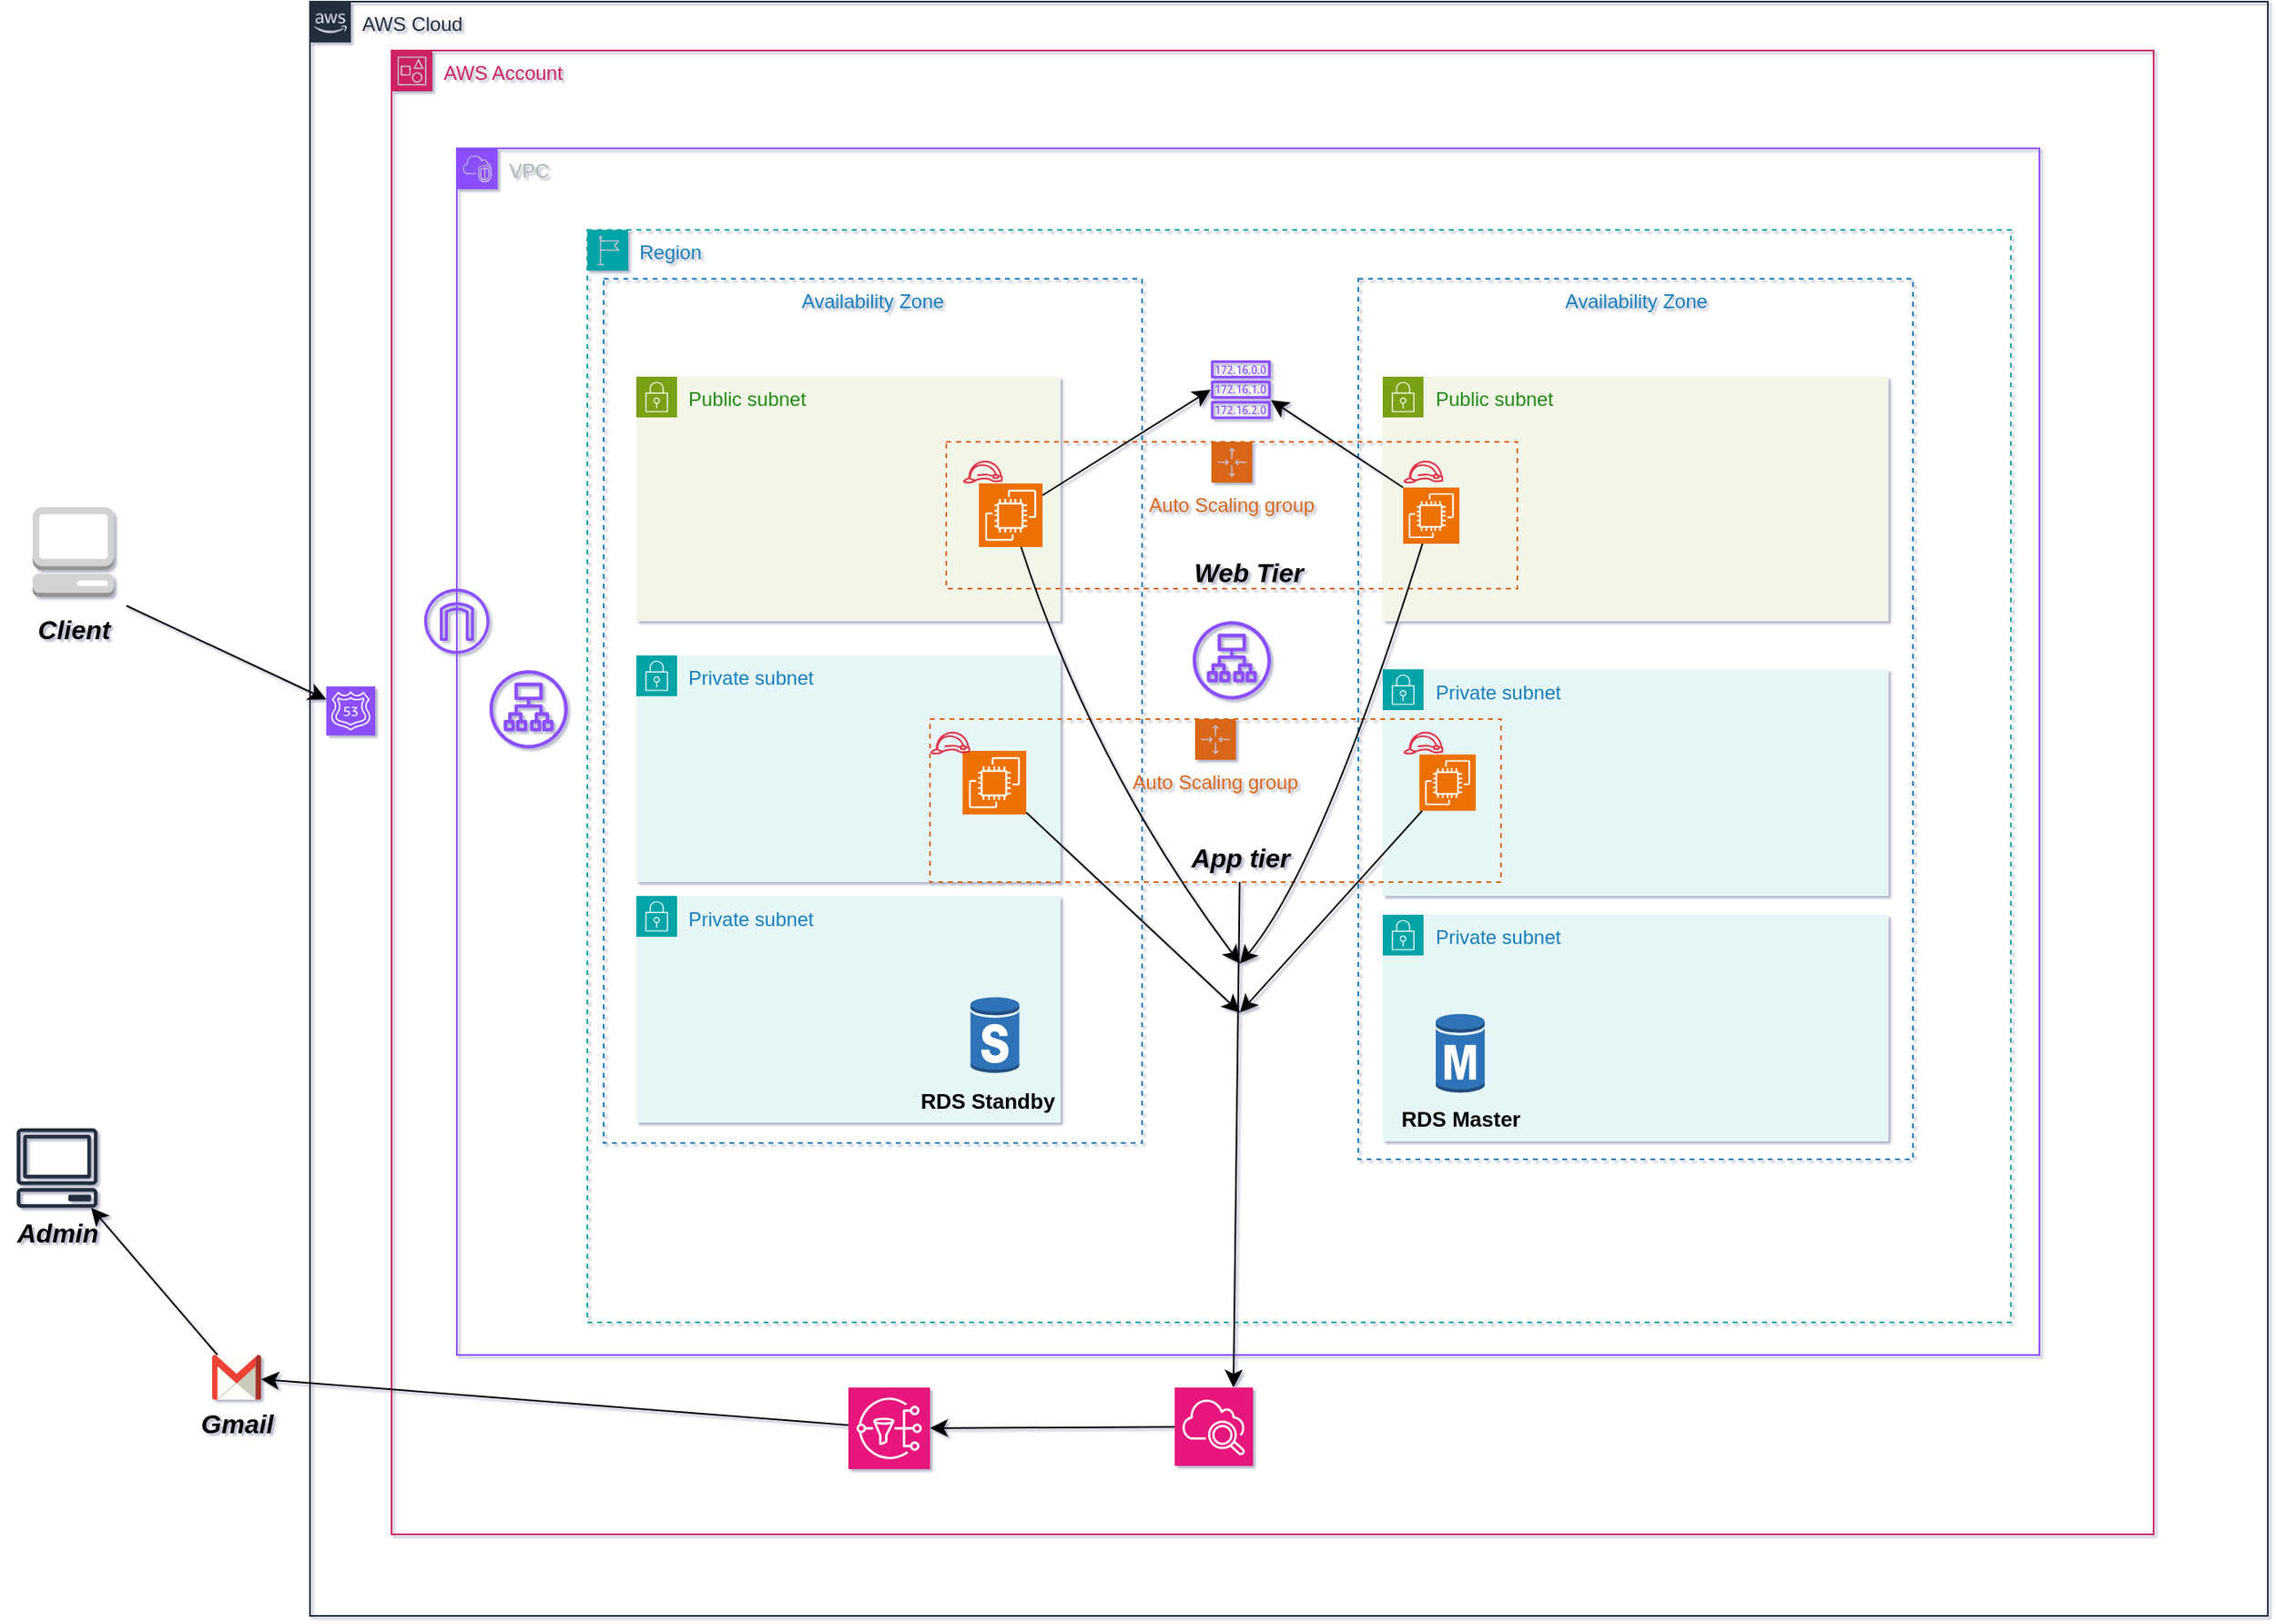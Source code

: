 <mxfile version="26.0.16">
  <diagram name="Page-1" id="qZybTjs-N-7uPFmcDwUn">
    <mxGraphModel dx="2136" dy="1506" grid="1" gridSize="10" guides="1" tooltips="1" connect="1" arrows="1" fold="1" page="1" pageScale="1" pageWidth="1100" pageHeight="850" background="#ffffff" math="0" shadow="1">
      <root>
        <mxCell id="0" />
        <mxCell id="1" parent="0" />
        <mxCell id="zWWZtWSFwz_C1q-5I-bs-9" value="AWS Cloud" style="points=[[0,0],[0.25,0],[0.5,0],[0.75,0],[1,0],[1,0.25],[1,0.5],[1,0.75],[1,1],[0.75,1],[0.5,1],[0.25,1],[0,1],[0,0.75],[0,0.5],[0,0.25]];outlineConnect=0;gradientColor=none;html=1;whiteSpace=wrap;fontSize=12;fontStyle=0;container=1;pointerEvents=0;collapsible=0;recursiveResize=0;shape=mxgraph.aws4.group;grIcon=mxgraph.aws4.group_aws_cloud_alt;strokeColor=#232F3E;fillColor=none;verticalAlign=top;align=left;spacingLeft=30;fontColor=#232F3E;dashed=0;" parent="1" vertex="1">
          <mxGeometry x="-260" y="-740" width="1200" height="990" as="geometry" />
        </mxCell>
        <mxCell id="Ro--WaHBfZd03FYafhZy-1" value="AWS Account" style="points=[[0,0],[0.25,0],[0.5,0],[0.75,0],[1,0],[1,0.25],[1,0.5],[1,0.75],[1,1],[0.75,1],[0.5,1],[0.25,1],[0,1],[0,0.75],[0,0.5],[0,0.25]];outlineConnect=0;gradientColor=none;html=1;whiteSpace=wrap;fontSize=12;fontStyle=0;container=1;pointerEvents=0;collapsible=0;recursiveResize=0;shape=mxgraph.aws4.group;grIcon=mxgraph.aws4.group_account;strokeColor=#CD2264;fillColor=none;verticalAlign=top;align=left;spacingLeft=30;fontColor=#CD2264;dashed=0;" parent="zWWZtWSFwz_C1q-5I-bs-9" vertex="1">
          <mxGeometry x="50" y="30" width="1080" height="910" as="geometry" />
        </mxCell>
        <mxCell id="zWWZtWSFwz_C1q-5I-bs-10" value="VPC" style="points=[[0,0],[0.25,0],[0.5,0],[0.75,0],[1,0],[1,0.25],[1,0.5],[1,0.75],[1,1],[0.75,1],[0.5,1],[0.25,1],[0,1],[0,0.75],[0,0.5],[0,0.25]];outlineConnect=0;gradientColor=none;html=1;whiteSpace=wrap;fontSize=12;fontStyle=0;container=1;pointerEvents=0;collapsible=0;recursiveResize=0;shape=mxgraph.aws4.group;grIcon=mxgraph.aws4.group_vpc2;strokeColor=#8C4FFF;fillColor=none;verticalAlign=top;align=left;spacingLeft=30;fontColor=#AAB7B8;dashed=0;" parent="Ro--WaHBfZd03FYafhZy-1" vertex="1">
          <mxGeometry x="40" y="60" width="970" height="740" as="geometry" />
        </mxCell>
        <mxCell id="zWWZtWSFwz_C1q-5I-bs-13" value="Region" style="points=[[0,0],[0.25,0],[0.5,0],[0.75,0],[1,0],[1,0.25],[1,0.5],[1,0.75],[1,1],[0.75,1],[0.5,1],[0.25,1],[0,1],[0,0.75],[0,0.5],[0,0.25]];outlineConnect=0;gradientColor=none;html=1;whiteSpace=wrap;fontSize=12;fontStyle=0;container=1;pointerEvents=0;collapsible=0;recursiveResize=0;shape=mxgraph.aws4.group;grIcon=mxgraph.aws4.group_region;strokeColor=#00A4A6;fillColor=none;verticalAlign=top;align=left;spacingLeft=30;fontColor=#147EBA;dashed=1;" parent="zWWZtWSFwz_C1q-5I-bs-10" vertex="1">
          <mxGeometry x="80" y="50" width="872.5" height="670" as="geometry" />
        </mxCell>
        <mxCell id="zWWZtWSFwz_C1q-5I-bs-12" value="Availability Zone" style="fillColor=none;strokeColor=#147EBA;dashed=1;verticalAlign=top;fontStyle=0;fontColor=#147EBA;whiteSpace=wrap;html=1;" parent="zWWZtWSFwz_C1q-5I-bs-13" vertex="1">
          <mxGeometry x="10" y="30" width="330" height="530" as="geometry" />
        </mxCell>
        <mxCell id="zWWZtWSFwz_C1q-5I-bs-15" value="Availability Zone" style="fillColor=none;strokeColor=#147EBA;dashed=1;verticalAlign=top;fontStyle=0;fontColor=#147EBA;whiteSpace=wrap;html=1;" parent="zWWZtWSFwz_C1q-5I-bs-13" vertex="1">
          <mxGeometry x="472.5" y="30" width="340" height="540" as="geometry" />
        </mxCell>
        <mxCell id="zWWZtWSFwz_C1q-5I-bs-17" value="Public subnet" style="points=[[0,0],[0.25,0],[0.5,0],[0.75,0],[1,0],[1,0.25],[1,0.5],[1,0.75],[1,1],[0.75,1],[0.5,1],[0.25,1],[0,1],[0,0.75],[0,0.5],[0,0.25]];outlineConnect=0;gradientColor=none;html=1;whiteSpace=wrap;fontSize=12;fontStyle=0;container=1;pointerEvents=0;collapsible=0;recursiveResize=0;shape=mxgraph.aws4.group;grIcon=mxgraph.aws4.group_security_group;grStroke=0;strokeColor=#7AA116;fillColor=#F2F6E8;verticalAlign=top;align=left;spacingLeft=30;fontColor=#248814;dashed=0;" parent="zWWZtWSFwz_C1q-5I-bs-13" vertex="1">
          <mxGeometry x="487.5" y="90" width="310" height="150" as="geometry" />
        </mxCell>
        <mxCell id="zWWZtWSFwz_C1q-5I-bs-19" value="Public subnet" style="points=[[0,0],[0.25,0],[0.5,0],[0.75,0],[1,0],[1,0.25],[1,0.5],[1,0.75],[1,1],[0.75,1],[0.5,1],[0.25,1],[0,1],[0,0.75],[0,0.5],[0,0.25]];outlineConnect=0;gradientColor=none;html=1;whiteSpace=wrap;fontSize=12;fontStyle=0;container=1;pointerEvents=0;collapsible=0;recursiveResize=0;shape=mxgraph.aws4.group;grIcon=mxgraph.aws4.group_security_group;grStroke=0;strokeColor=#7AA116;fillColor=#F2F6E8;verticalAlign=top;align=left;spacingLeft=30;fontColor=#248814;dashed=0;" parent="zWWZtWSFwz_C1q-5I-bs-13" vertex="1">
          <mxGeometry x="30" y="90" width="260" height="150" as="geometry" />
        </mxCell>
        <mxCell id="zWWZtWSFwz_C1q-5I-bs-20" value="Private subnet" style="points=[[0,0],[0.25,0],[0.5,0],[0.75,0],[1,0],[1,0.25],[1,0.5],[1,0.75],[1,1],[0.75,1],[0.5,1],[0.25,1],[0,1],[0,0.75],[0,0.5],[0,0.25]];outlineConnect=0;gradientColor=none;html=1;whiteSpace=wrap;fontSize=12;fontStyle=0;container=1;pointerEvents=0;collapsible=0;recursiveResize=0;shape=mxgraph.aws4.group;grIcon=mxgraph.aws4.group_security_group;grStroke=0;strokeColor=#00A4A6;fillColor=#E6F6F7;verticalAlign=top;align=left;spacingLeft=30;fontColor=#147EBA;dashed=0;" parent="zWWZtWSFwz_C1q-5I-bs-13" vertex="1">
          <mxGeometry x="487.5" y="269.5" width="310" height="139" as="geometry" />
        </mxCell>
        <mxCell id="zWWZtWSFwz_C1q-5I-bs-22" value="Private subnet" style="points=[[0,0],[0.25,0],[0.5,0],[0.75,0],[1,0],[1,0.25],[1,0.5],[1,0.75],[1,1],[0.75,1],[0.5,1],[0.25,1],[0,1],[0,0.75],[0,0.5],[0,0.25]];outlineConnect=0;gradientColor=none;html=1;whiteSpace=wrap;fontSize=12;fontStyle=0;container=1;pointerEvents=0;collapsible=0;recursiveResize=0;shape=mxgraph.aws4.group;grIcon=mxgraph.aws4.group_security_group;grStroke=0;strokeColor=#00A4A6;fillColor=#E6F6F7;verticalAlign=top;align=left;spacingLeft=30;fontColor=#147EBA;dashed=0;" parent="zWWZtWSFwz_C1q-5I-bs-13" vertex="1">
          <mxGeometry x="30" y="261" width="260" height="139" as="geometry" />
        </mxCell>
        <mxCell id="KVfcVRK3_kg-hZoc3Lzv-2" value="" style="sketch=0;points=[[0,0,0],[0.25,0,0],[0.5,0,0],[0.75,0,0],[1,0,0],[0,1,0],[0.25,1,0],[0.5,1,0],[0.75,1,0],[1,1,0],[0,0.25,0],[0,0.5,0],[0,0.75,0],[1,0.25,0],[1,0.5,0],[1,0.75,0]];outlineConnect=0;fontColor=#232F3E;fillColor=#ED7100;strokeColor=#ffffff;dashed=0;verticalLabelPosition=bottom;verticalAlign=top;align=center;html=1;fontSize=12;fontStyle=0;aspect=fixed;shape=mxgraph.aws4.resourceIcon;resIcon=mxgraph.aws4.ec2;" parent="zWWZtWSFwz_C1q-5I-bs-22" vertex="1">
          <mxGeometry x="200" y="58.5" width="39" height="39" as="geometry" />
        </mxCell>
        <mxCell id="79KChEGmRv6Rq6miHfK4-35" value="" style="edgeStyle=none;curved=1;rounded=0;orthogonalLoop=1;jettySize=auto;html=1;fontSize=12;startSize=8;endSize=8;" parent="zWWZtWSFwz_C1q-5I-bs-13" source="KVfcVRK3_kg-hZoc3Lzv-1" edge="1">
          <mxGeometry relative="1" as="geometry">
            <mxPoint x="400" y="480" as="targetPoint" />
          </mxGeometry>
        </mxCell>
        <mxCell id="KVfcVRK3_kg-hZoc3Lzv-1" value="" style="sketch=0;points=[[0,0,0],[0.25,0,0],[0.5,0,0],[0.75,0,0],[1,0,0],[0,1,0],[0.25,1,0],[0.5,1,0],[0.75,1,0],[1,1,0],[0,0.25,0],[0,0.5,0],[0,0.75,0],[1,0.25,0],[1,0.5,0],[1,0.75,0]];outlineConnect=0;fontColor=#232F3E;fillColor=#ED7100;strokeColor=#ffffff;dashed=0;verticalLabelPosition=bottom;verticalAlign=top;align=center;html=1;fontSize=12;fontStyle=0;aspect=fixed;shape=mxgraph.aws4.resourceIcon;resIcon=mxgraph.aws4.ec2;" parent="zWWZtWSFwz_C1q-5I-bs-13" vertex="1">
          <mxGeometry x="510" y="321.75" width="34.5" height="34.5" as="geometry" />
        </mxCell>
        <mxCell id="THCJKn3xnFxvYBGwDqAV-10" value="" style="sketch=0;outlineConnect=0;fontColor=#232F3E;gradientColor=none;fillColor=#DD344C;strokeColor=none;dashed=0;verticalLabelPosition=bottom;verticalAlign=top;align=center;html=1;fontSize=12;fontStyle=0;aspect=fixed;pointerEvents=1;shape=mxgraph.aws4.role;" parent="zWWZtWSFwz_C1q-5I-bs-13" vertex="1">
          <mxGeometry x="210" y="307.75" width="24.82" height="14" as="geometry" />
        </mxCell>
        <mxCell id="nn1KmG_tg4tDZL_l4DAi-1" value="Auto Scaling group" style="points=[[0,0],[0.25,0],[0.5,0],[0.75,0],[1,0],[1,0.25],[1,0.5],[1,0.75],[1,1],[0.75,1],[0.5,1],[0.25,1],[0,1],[0,0.75],[0,0.5],[0,0.25]];outlineConnect=0;gradientColor=none;html=1;whiteSpace=wrap;fontSize=12;fontStyle=0;container=1;pointerEvents=0;collapsible=0;recursiveResize=0;shape=mxgraph.aws4.groupCenter;grIcon=mxgraph.aws4.group_auto_scaling_group;grStroke=1;strokeColor=#D86613;fillColor=none;verticalAlign=top;align=center;fontColor=#D86613;dashed=1;spacingTop=25;" parent="zWWZtWSFwz_C1q-5I-bs-13" vertex="1">
          <mxGeometry x="210" y="300" width="350" height="100" as="geometry" />
        </mxCell>
        <mxCell id="THCJKn3xnFxvYBGwDqAV-9" value="" style="sketch=0;outlineConnect=0;fontColor=#232F3E;gradientColor=none;fillColor=#DD344C;strokeColor=none;dashed=0;verticalLabelPosition=bottom;verticalAlign=top;align=center;html=1;fontSize=12;fontStyle=0;aspect=fixed;pointerEvents=1;shape=mxgraph.aws4.role;" parent="nn1KmG_tg4tDZL_l4DAi-1" vertex="1">
          <mxGeometry x="290" y="7.75" width="24.82" height="14" as="geometry" />
        </mxCell>
        <mxCell id="nn1KmG_tg4tDZL_l4DAi-13" value="&lt;b&gt;&lt;i&gt;App tier&lt;/i&gt;&lt;/b&gt;" style="text;html=1;align=center;verticalAlign=middle;resizable=0;points=[];autosize=1;strokeColor=none;fillColor=none;fontSize=16;" parent="nn1KmG_tg4tDZL_l4DAi-1" vertex="1">
          <mxGeometry x="150" y="70" width="80" height="30" as="geometry" />
        </mxCell>
        <mxCell id="nn1KmG_tg4tDZL_l4DAi-3" value="Private subnet" style="points=[[0,0],[0.25,0],[0.5,0],[0.75,0],[1,0],[1,0.25],[1,0.5],[1,0.75],[1,1],[0.75,1],[0.5,1],[0.25,1],[0,1],[0,0.75],[0,0.5],[0,0.25]];outlineConnect=0;gradientColor=none;html=1;whiteSpace=wrap;fontSize=12;fontStyle=0;container=1;pointerEvents=0;collapsible=0;recursiveResize=0;shape=mxgraph.aws4.group;grIcon=mxgraph.aws4.group_security_group;grStroke=0;strokeColor=#00A4A6;fillColor=#E6F6F7;verticalAlign=top;align=left;spacingLeft=30;fontColor=#147EBA;dashed=0;" parent="zWWZtWSFwz_C1q-5I-bs-13" vertex="1">
          <mxGeometry x="487.5" y="420" width="310" height="139" as="geometry" />
        </mxCell>
        <mxCell id="nn1KmG_tg4tDZL_l4DAi-8" value="Private subnet" style="points=[[0,0],[0.25,0],[0.5,0],[0.75,0],[1,0],[1,0.25],[1,0.5],[1,0.75],[1,1],[0.75,1],[0.5,1],[0.25,1],[0,1],[0,0.75],[0,0.5],[0,0.25]];outlineConnect=0;gradientColor=none;html=1;whiteSpace=wrap;fontSize=12;fontStyle=0;container=1;pointerEvents=0;collapsible=0;recursiveResize=0;shape=mxgraph.aws4.group;grIcon=mxgraph.aws4.group_security_group;grStroke=0;strokeColor=#00A4A6;fillColor=#E6F6F7;verticalAlign=top;align=left;spacingLeft=30;fontColor=#147EBA;dashed=0;" parent="zWWZtWSFwz_C1q-5I-bs-13" vertex="1">
          <mxGeometry x="30" y="408.5" width="260" height="139" as="geometry" />
        </mxCell>
        <mxCell id="nn1KmG_tg4tDZL_l4DAi-10" value="Auto Scaling group" style="points=[[0,0],[0.25,0],[0.5,0],[0.75,0],[1,0],[1,0.25],[1,0.5],[1,0.75],[1,1],[0.75,1],[0.5,1],[0.25,1],[0,1],[0,0.75],[0,0.5],[0,0.25]];outlineConnect=0;gradientColor=none;html=1;whiteSpace=wrap;fontSize=12;fontStyle=0;container=1;pointerEvents=0;collapsible=0;recursiveResize=0;shape=mxgraph.aws4.groupCenter;grIcon=mxgraph.aws4.group_auto_scaling_group;grStroke=1;strokeColor=#D86613;fillColor=none;verticalAlign=top;align=center;fontColor=#D86613;dashed=1;spacingTop=25;" parent="zWWZtWSFwz_C1q-5I-bs-13" vertex="1">
          <mxGeometry x="220" y="130" width="350" height="90" as="geometry" />
        </mxCell>
        <mxCell id="79KChEGmRv6Rq6miHfK4-1" value="" style="sketch=0;points=[[0,0,0],[0.25,0,0],[0.5,0,0],[0.75,0,0],[1,0,0],[0,1,0],[0.25,1,0],[0.5,1,0],[0.75,1,0],[1,1,0],[0,0.25,0],[0,0.5,0],[0,0.75,0],[1,0.25,0],[1,0.5,0],[1,0.75,0]];outlineConnect=0;fontColor=#232F3E;fillColor=#ED7100;strokeColor=#ffffff;dashed=0;verticalLabelPosition=bottom;verticalAlign=top;align=center;html=1;fontSize=12;fontStyle=0;aspect=fixed;shape=mxgraph.aws4.resourceIcon;resIcon=mxgraph.aws4.ec2;" parent="nn1KmG_tg4tDZL_l4DAi-10" vertex="1">
          <mxGeometry x="20" y="25.5" width="39" height="39" as="geometry" />
        </mxCell>
        <mxCell id="79KChEGmRv6Rq6miHfK4-4" value="&lt;b&gt;&lt;i&gt;Web Tier&lt;/i&gt;&lt;/b&gt;" style="text;html=1;align=center;verticalAlign=middle;resizable=0;points=[];autosize=1;strokeColor=none;fillColor=none;fontSize=16;" parent="nn1KmG_tg4tDZL_l4DAi-10" vertex="1">
          <mxGeometry x="140" y="64.5" width="90" height="30" as="geometry" />
        </mxCell>
        <mxCell id="79KChEGmRv6Rq6miHfK4-45" value="" style="sketch=0;outlineConnect=0;fontColor=#232F3E;gradientColor=none;fillColor=#DD344C;strokeColor=none;dashed=0;verticalLabelPosition=bottom;verticalAlign=top;align=center;html=1;fontSize=12;fontStyle=0;aspect=fixed;pointerEvents=1;shape=mxgraph.aws4.role;" parent="nn1KmG_tg4tDZL_l4DAi-10" vertex="1">
          <mxGeometry x="280" y="11.5" width="24.82" height="14" as="geometry" />
        </mxCell>
        <mxCell id="79KChEGmRv6Rq6miHfK4-47" value="" style="sketch=0;outlineConnect=0;fontColor=#232F3E;gradientColor=none;fillColor=#DD344C;strokeColor=none;dashed=0;verticalLabelPosition=bottom;verticalAlign=top;align=center;html=1;fontSize=12;fontStyle=0;aspect=fixed;pointerEvents=1;shape=mxgraph.aws4.role;" parent="nn1KmG_tg4tDZL_l4DAi-10" vertex="1">
          <mxGeometry x="10" y="11.5" width="24.82" height="14" as="geometry" />
        </mxCell>
        <mxCell id="nn1KmG_tg4tDZL_l4DAi-12" style="edgeStyle=none;curved=1;rounded=0;orthogonalLoop=1;jettySize=auto;html=1;exitX=0.5;exitY=0;exitDx=0;exitDy=0;fontSize=12;startSize=8;endSize=8;" parent="zWWZtWSFwz_C1q-5I-bs-13" source="nn1KmG_tg4tDZL_l4DAi-10" target="nn1KmG_tg4tDZL_l4DAi-10" edge="1">
          <mxGeometry relative="1" as="geometry" />
        </mxCell>
        <mxCell id="79KChEGmRv6Rq6miHfK4-5" value="" style="outlineConnect=0;dashed=0;verticalLabelPosition=bottom;verticalAlign=top;align=center;html=1;shape=mxgraph.aws3.rds_db_instance;fillColor=#2E73B8;gradientColor=none;" parent="zWWZtWSFwz_C1q-5I-bs-13" vertex="1">
          <mxGeometry x="520" y="480" width="30" height="50" as="geometry" />
        </mxCell>
        <mxCell id="79KChEGmRv6Rq6miHfK4-6" value="" style="outlineConnect=0;dashed=0;verticalLabelPosition=bottom;verticalAlign=top;align=center;html=1;shape=mxgraph.aws3.rds_db_instance_standby_multi_az;fillColor=#2E73B8;gradientColor=none;" parent="zWWZtWSFwz_C1q-5I-bs-13" vertex="1">
          <mxGeometry x="234.82" y="470" width="30" height="47.5" as="geometry" />
        </mxCell>
        <mxCell id="79KChEGmRv6Rq6miHfK4-7" value="&lt;font style=&quot;font-size: 13px;&quot;&gt;&lt;b&gt;RDS&amp;nbsp;Master&lt;/b&gt;&lt;/font&gt;" style="text;html=1;align=center;verticalAlign=middle;resizable=0;points=[];autosize=1;strokeColor=none;fillColor=none;fontSize=16;" parent="zWWZtWSFwz_C1q-5I-bs-13" vertex="1">
          <mxGeometry x="485" y="529" width="100" height="30" as="geometry" />
        </mxCell>
        <mxCell id="79KChEGmRv6Rq6miHfK4-8" value="&lt;font style=&quot;font-size: 13px;&quot;&gt;&lt;b&gt;RDS Standby&lt;/b&gt;&lt;/font&gt;&lt;div&gt;&lt;font style=&quot;font-size: 13px;&quot;&gt;&lt;b&gt;&lt;br&gt;&lt;/b&gt;&lt;/font&gt;&lt;/div&gt;" style="text;html=1;align=center;verticalAlign=middle;resizable=0;points=[];autosize=1;strokeColor=none;fillColor=none;fontSize=16;" parent="zWWZtWSFwz_C1q-5I-bs-13" vertex="1">
          <mxGeometry x="190" y="517.5" width="110" height="50" as="geometry" />
        </mxCell>
        <mxCell id="THCJKn3xnFxvYBGwDqAV-13" value="" style="sketch=0;outlineConnect=0;fontColor=#232F3E;gradientColor=none;fillColor=#8C4FFF;strokeColor=none;dashed=0;verticalLabelPosition=bottom;verticalAlign=top;align=center;html=1;fontSize=12;fontStyle=0;aspect=fixed;pointerEvents=1;shape=mxgraph.aws4.application_load_balancer;" parent="zWWZtWSFwz_C1q-5I-bs-13" vertex="1">
          <mxGeometry x="371" y="240" width="48" height="48" as="geometry" />
        </mxCell>
        <mxCell id="79KChEGmRv6Rq6miHfK4-36" value="" style="edgeStyle=none;curved=1;rounded=0;orthogonalLoop=1;jettySize=auto;html=1;fontSize=12;startSize=8;endSize=8;" parent="zWWZtWSFwz_C1q-5I-bs-13" source="KVfcVRK3_kg-hZoc3Lzv-2" edge="1">
          <mxGeometry relative="1" as="geometry">
            <mxPoint x="400" y="480" as="targetPoint" />
          </mxGeometry>
        </mxCell>
        <mxCell id="79KChEGmRv6Rq6miHfK4-39" value="" style="edgeStyle=none;curved=1;rounded=0;orthogonalLoop=1;jettySize=auto;html=1;fontSize=12;startSize=8;endSize=8;" parent="zWWZtWSFwz_C1q-5I-bs-13" source="79KChEGmRv6Rq6miHfK4-2" edge="1">
          <mxGeometry relative="1" as="geometry">
            <mxPoint x="400" y="450" as="targetPoint" />
            <Array as="points">
              <mxPoint x="450" y="390" />
            </Array>
          </mxGeometry>
        </mxCell>
        <mxCell id="oiRX4NmZxwL2EpGezVQN-4" value="" style="edgeStyle=none;curved=1;rounded=0;orthogonalLoop=1;jettySize=auto;html=1;fontSize=12;startSize=8;endSize=8;" edge="1" parent="zWWZtWSFwz_C1q-5I-bs-13">
          <mxGeometry relative="1" as="geometry">
            <mxPoint x="500" y="158.004" as="sourcePoint" />
            <mxPoint x="418.89" y="104.324" as="targetPoint" />
          </mxGeometry>
        </mxCell>
        <mxCell id="79KChEGmRv6Rq6miHfK4-2" value="" style="sketch=0;points=[[0,0,0],[0.25,0,0],[0.5,0,0],[0.75,0,0],[1,0,0],[0,1,0],[0.25,1,0],[0.5,1,0],[0.75,1,0],[1,1,0],[0,0.25,0],[0,0.5,0],[0,0.75,0],[1,0.25,0],[1,0.5,0],[1,0.75,0]];outlineConnect=0;fontColor=#232F3E;fillColor=#ED7100;strokeColor=#ffffff;dashed=0;verticalLabelPosition=bottom;verticalAlign=top;align=center;html=1;fontSize=12;fontStyle=0;aspect=fixed;shape=mxgraph.aws4.resourceIcon;resIcon=mxgraph.aws4.ec2;" parent="zWWZtWSFwz_C1q-5I-bs-13" vertex="1">
          <mxGeometry x="500" y="158" width="34.5" height="34.5" as="geometry" />
        </mxCell>
        <mxCell id="79KChEGmRv6Rq6miHfK4-41" value="" style="edgeStyle=none;curved=1;rounded=0;orthogonalLoop=1;jettySize=auto;html=1;fontSize=12;startSize=8;endSize=8;" parent="zWWZtWSFwz_C1q-5I-bs-13" source="79KChEGmRv6Rq6miHfK4-1" edge="1">
          <mxGeometry relative="1" as="geometry">
            <mxPoint x="400" y="450" as="targetPoint" />
            <Array as="points">
              <mxPoint x="310" y="330" />
            </Array>
          </mxGeometry>
        </mxCell>
        <mxCell id="79KChEGmRv6Rq6miHfK4-42" style="edgeStyle=none;curved=1;rounded=0;orthogonalLoop=1;jettySize=auto;html=1;exitX=0.5;exitY=0;exitDx=0;exitDy=0;fontSize=12;startSize=8;endSize=8;" parent="zWWZtWSFwz_C1q-5I-bs-13" source="nn1KmG_tg4tDZL_l4DAi-1" target="nn1KmG_tg4tDZL_l4DAi-1" edge="1">
          <mxGeometry relative="1" as="geometry" />
        </mxCell>
        <mxCell id="oiRX4NmZxwL2EpGezVQN-1" value="" style="sketch=0;outlineConnect=0;fontColor=#232F3E;gradientColor=none;fillColor=#8C4FFF;strokeColor=none;dashed=0;verticalLabelPosition=bottom;verticalAlign=top;align=center;html=1;fontSize=12;fontStyle=0;aspect=fixed;pointerEvents=1;shape=mxgraph.aws4.route_table;" vertex="1" parent="zWWZtWSFwz_C1q-5I-bs-13">
          <mxGeometry x="382.05" y="80" width="36.95" height="36" as="geometry" />
        </mxCell>
        <mxCell id="oiRX4NmZxwL2EpGezVQN-5" value="" style="edgeStyle=none;curved=1;rounded=0;orthogonalLoop=1;jettySize=auto;html=1;fontSize=12;startSize=8;endSize=8;entryX=-0.004;entryY=0.5;entryDx=0;entryDy=0;entryPerimeter=0;" edge="1" parent="zWWZtWSFwz_C1q-5I-bs-13" source="79KChEGmRv6Rq6miHfK4-1" target="oiRX4NmZxwL2EpGezVQN-1">
          <mxGeometry relative="1" as="geometry" />
        </mxCell>
        <mxCell id="THCJKn3xnFxvYBGwDqAV-1" style="edgeStyle=none;curved=1;rounded=0;orthogonalLoop=1;jettySize=auto;html=1;exitX=1;exitY=0;exitDx=0;exitDy=0;fontSize=12;startSize=8;endSize=8;" parent="zWWZtWSFwz_C1q-5I-bs-10" source="zWWZtWSFwz_C1q-5I-bs-13" target="zWWZtWSFwz_C1q-5I-bs-13" edge="1">
          <mxGeometry relative="1" as="geometry" />
        </mxCell>
        <mxCell id="THCJKn3xnFxvYBGwDqAV-15" value="" style="sketch=0;outlineConnect=0;fontColor=#232F3E;gradientColor=none;fillColor=#8C4FFF;strokeColor=none;dashed=0;verticalLabelPosition=bottom;verticalAlign=top;align=center;html=1;fontSize=12;fontStyle=0;aspect=fixed;pointerEvents=1;shape=mxgraph.aws4.internet_gateway;" parent="zWWZtWSFwz_C1q-5I-bs-10" vertex="1">
          <mxGeometry x="-20" y="270" width="40" height="40" as="geometry" />
        </mxCell>
        <mxCell id="THCJKn3xnFxvYBGwDqAV-14" value="" style="sketch=0;outlineConnect=0;fontColor=#232F3E;gradientColor=none;fillColor=#8C4FFF;strokeColor=none;dashed=0;verticalLabelPosition=bottom;verticalAlign=top;align=center;html=1;fontSize=12;fontStyle=0;aspect=fixed;pointerEvents=1;shape=mxgraph.aws4.application_load_balancer;" parent="zWWZtWSFwz_C1q-5I-bs-10" vertex="1">
          <mxGeometry x="20" y="320" width="48" height="48" as="geometry" />
        </mxCell>
        <mxCell id="79KChEGmRv6Rq6miHfK4-19" value="" style="edgeStyle=none;curved=1;rounded=0;orthogonalLoop=1;jettySize=auto;html=1;fontSize=12;startSize=8;endSize=8;" parent="Ro--WaHBfZd03FYafhZy-1" source="79KChEGmRv6Rq6miHfK4-15" target="79KChEGmRv6Rq6miHfK4-16" edge="1">
          <mxGeometry relative="1" as="geometry" />
        </mxCell>
        <mxCell id="79KChEGmRv6Rq6miHfK4-15" value="" style="sketch=0;points=[[0,0,0],[0.25,0,0],[0.5,0,0],[0.75,0,0],[1,0,0],[0,1,0],[0.25,1,0],[0.5,1,0],[0.75,1,0],[1,1,0],[0,0.25,0],[0,0.5,0],[0,0.75,0],[1,0.25,0],[1,0.5,0],[1,0.75,0]];points=[[0,0,0],[0.25,0,0],[0.5,0,0],[0.75,0,0],[1,0,0],[0,1,0],[0.25,1,0],[0.5,1,0],[0.75,1,0],[1,1,0],[0,0.25,0],[0,0.5,0],[0,0.75,0],[1,0.25,0],[1,0.5,0],[1,0.75,0]];outlineConnect=0;fontColor=#232F3E;fillColor=#E7157B;strokeColor=#ffffff;dashed=0;verticalLabelPosition=bottom;verticalAlign=top;align=center;html=1;fontSize=12;fontStyle=0;aspect=fixed;shape=mxgraph.aws4.resourceIcon;resIcon=mxgraph.aws4.cloudwatch_2;" parent="Ro--WaHBfZd03FYafhZy-1" vertex="1">
          <mxGeometry x="480" y="820" width="48" height="48" as="geometry" />
        </mxCell>
        <mxCell id="79KChEGmRv6Rq6miHfK4-16" value="" style="sketch=0;points=[[0,0,0],[0.25,0,0],[0.5,0,0],[0.75,0,0],[1,0,0],[0,1,0],[0.25,1,0],[0.5,1,0],[0.75,1,0],[1,1,0],[0,0.25,0],[0,0.5,0],[0,0.75,0],[1,0.25,0],[1,0.5,0],[1,0.75,0]];outlineConnect=0;fontColor=#232F3E;fillColor=#E7157B;strokeColor=#ffffff;dashed=0;verticalLabelPosition=bottom;verticalAlign=top;align=center;html=1;fontSize=12;fontStyle=0;aspect=fixed;shape=mxgraph.aws4.resourceIcon;resIcon=mxgraph.aws4.sns;" parent="Ro--WaHBfZd03FYafhZy-1" vertex="1">
          <mxGeometry x="280" y="820" width="50" height="50" as="geometry" />
        </mxCell>
        <mxCell id="79KChEGmRv6Rq6miHfK4-24" value="" style="endArrow=classic;html=1;rounded=0;fontSize=12;startSize=8;endSize=8;curved=1;entryX=0.75;entryY=0;entryDx=0;entryDy=0;entryPerimeter=0;" parent="Ro--WaHBfZd03FYafhZy-1" source="nn1KmG_tg4tDZL_l4DAi-13" target="79KChEGmRv6Rq6miHfK4-15" edge="1">
          <mxGeometry width="50" height="50" relative="1" as="geometry">
            <mxPoint x="470" y="610" as="sourcePoint" />
            <mxPoint x="520" y="560" as="targetPoint" />
          </mxGeometry>
        </mxCell>
        <mxCell id="THCJKn3xnFxvYBGwDqAV-17" value="" style="sketch=0;points=[[0,0,0],[0.25,0,0],[0.5,0,0],[0.75,0,0],[1,0,0],[0,1,0],[0.25,1,0],[0.5,1,0],[0.75,1,0],[1,1,0],[0,0.25,0],[0,0.5,0],[0,0.75,0],[1,0.25,0],[1,0.5,0],[1,0.75,0]];outlineConnect=0;fontColor=#232F3E;fillColor=#8C4FFF;strokeColor=#ffffff;dashed=0;verticalLabelPosition=bottom;verticalAlign=top;align=center;html=1;fontSize=12;fontStyle=0;aspect=fixed;shape=mxgraph.aws4.resourceIcon;resIcon=mxgraph.aws4.route_53;" parent="zWWZtWSFwz_C1q-5I-bs-9" vertex="1">
          <mxGeometry x="10" y="420" width="30" height="30" as="geometry" />
        </mxCell>
        <mxCell id="THCJKn3xnFxvYBGwDqAV-33" value="" style="edgeStyle=none;curved=1;rounded=0;orthogonalLoop=1;jettySize=auto;html=1;fontSize=12;startSize=8;endSize=8;" parent="1" target="THCJKn3xnFxvYBGwDqAV-17" edge="1">
          <mxGeometry relative="1" as="geometry">
            <mxPoint x="-372.5" y="-369.493" as="sourcePoint" />
          </mxGeometry>
        </mxCell>
        <mxCell id="nn1KmG_tg4tDZL_l4DAi-2" value="" style="outlineConnect=0;dashed=0;verticalLabelPosition=bottom;verticalAlign=top;align=center;html=1;shape=mxgraph.aws3.management_console;fillColor=#D2D3D3;gradientColor=none;" parent="1" vertex="1">
          <mxGeometry x="-430" y="-430" width="50" height="55" as="geometry" />
        </mxCell>
        <mxCell id="79KChEGmRv6Rq6miHfK4-28" value="&lt;b&gt;&lt;i&gt;Client&lt;/i&gt;&lt;/b&gt;" style="text;html=1;align=center;verticalAlign=middle;resizable=0;points=[];autosize=1;strokeColor=none;fillColor=none;fontSize=16;" parent="1" vertex="1">
          <mxGeometry x="-440" y="-370" width="70" height="30" as="geometry" />
        </mxCell>
        <mxCell id="79KChEGmRv6Rq6miHfK4-25" value="" style="sketch=0;outlineConnect=0;fontColor=#232F3E;gradientColor=none;fillColor=#232F3D;strokeColor=none;dashed=0;verticalLabelPosition=bottom;verticalAlign=top;align=center;html=1;fontSize=12;fontStyle=0;aspect=fixed;pointerEvents=1;shape=mxgraph.aws4.client;" parent="1" vertex="1">
          <mxGeometry x="-440" y="-49.0" width="50" height="48.72" as="geometry" />
        </mxCell>
        <mxCell id="79KChEGmRv6Rq6miHfK4-33" value="" style="edgeStyle=none;curved=1;rounded=0;orthogonalLoop=1;jettySize=auto;html=1;fontSize=12;startSize=8;endSize=8;" parent="1" source="79KChEGmRv6Rq6miHfK4-18" target="79KChEGmRv6Rq6miHfK4-25" edge="1">
          <mxGeometry relative="1" as="geometry" />
        </mxCell>
        <mxCell id="79KChEGmRv6Rq6miHfK4-18" value="" style="dashed=0;outlineConnect=0;html=1;align=center;labelPosition=center;verticalLabelPosition=bottom;verticalAlign=top;shape=mxgraph.weblogos.gmail" parent="1" vertex="1">
          <mxGeometry x="-320" y="90" width="30" height="27.4" as="geometry" />
        </mxCell>
        <mxCell id="79KChEGmRv6Rq6miHfK4-20" value="" style="edgeStyle=none;curved=1;rounded=0;orthogonalLoop=1;jettySize=auto;html=1;fontSize=12;startSize=8;endSize=8;" parent="1" source="79KChEGmRv6Rq6miHfK4-16" target="79KChEGmRv6Rq6miHfK4-18" edge="1">
          <mxGeometry relative="1" as="geometry" />
        </mxCell>
        <mxCell id="79KChEGmRv6Rq6miHfK4-27" value="&lt;b&gt;&lt;i&gt;Admin&lt;/i&gt;&lt;/b&gt;" style="text;html=1;align=center;verticalAlign=middle;resizable=0;points=[];autosize=1;strokeColor=none;fillColor=none;fontSize=16;" parent="1" vertex="1">
          <mxGeometry x="-450" width="70" height="30" as="geometry" />
        </mxCell>
        <mxCell id="79KChEGmRv6Rq6miHfK4-34" value="&lt;b&gt;&lt;i&gt;Gmail&lt;/i&gt;&lt;/b&gt;" style="text;html=1;align=center;verticalAlign=middle;resizable=0;points=[];autosize=1;strokeColor=none;fillColor=none;fontSize=16;" parent="1" vertex="1">
          <mxGeometry x="-340" y="117.4" width="70" height="30" as="geometry" />
        </mxCell>
      </root>
    </mxGraphModel>
  </diagram>
</mxfile>

